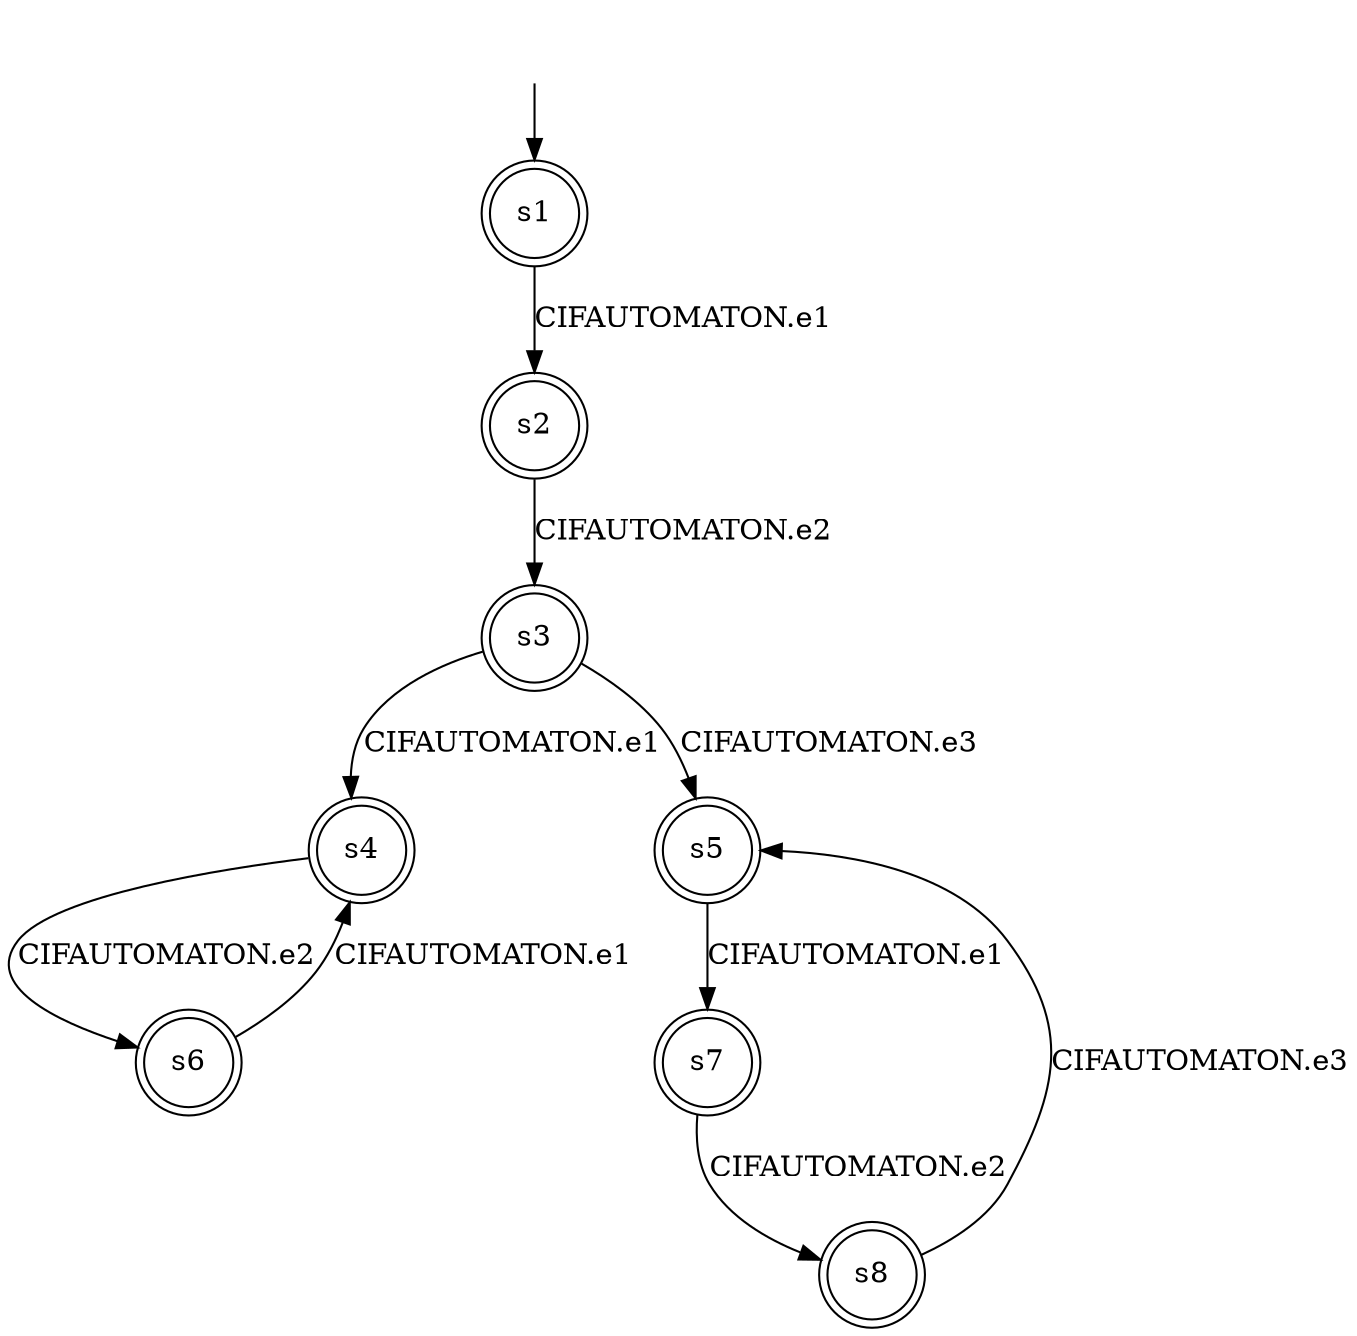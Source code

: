 digraph automaton {
	1 [label=<s1> shape="doublecircle"];
	2 [label=<s2> shape="doublecircle"];
	3 [label=<s3> shape="doublecircle"];
	4 [label=<s4> shape="doublecircle"];
	5 [label=<s5> shape="doublecircle"];
	6 [label=<s6> shape="doublecircle"];
	7 [label=<s7> shape="doublecircle"];
	8 [label=<s8> shape="doublecircle"];
	__init1 [label=<> shape="none"];
	__init1 -> 1;
	1 -> 2 [label=<CIFAUTOMATON.e1> id="1-0-2"];
	2 -> 3 [label=<CIFAUTOMATON.e2> id="2-0-3"];
	3 -> 4 [label=<CIFAUTOMATON.e1> id="3-0-4"];
	3 -> 5 [label=<CIFAUTOMATON.e3> id="3-1-5"];
	4 -> 6 [label=<CIFAUTOMATON.e2> id="4-0-6"];
	5 -> 7 [label=<CIFAUTOMATON.e1> id="5-0-7"];
	6 -> 4 [label=<CIFAUTOMATON.e1> id="6-0-4"];
	7 -> 8 [label=<CIFAUTOMATON.e2> id="7-0-8"];
	8 -> 5 [label=<CIFAUTOMATON.e3> id="8-0-5"];
}
